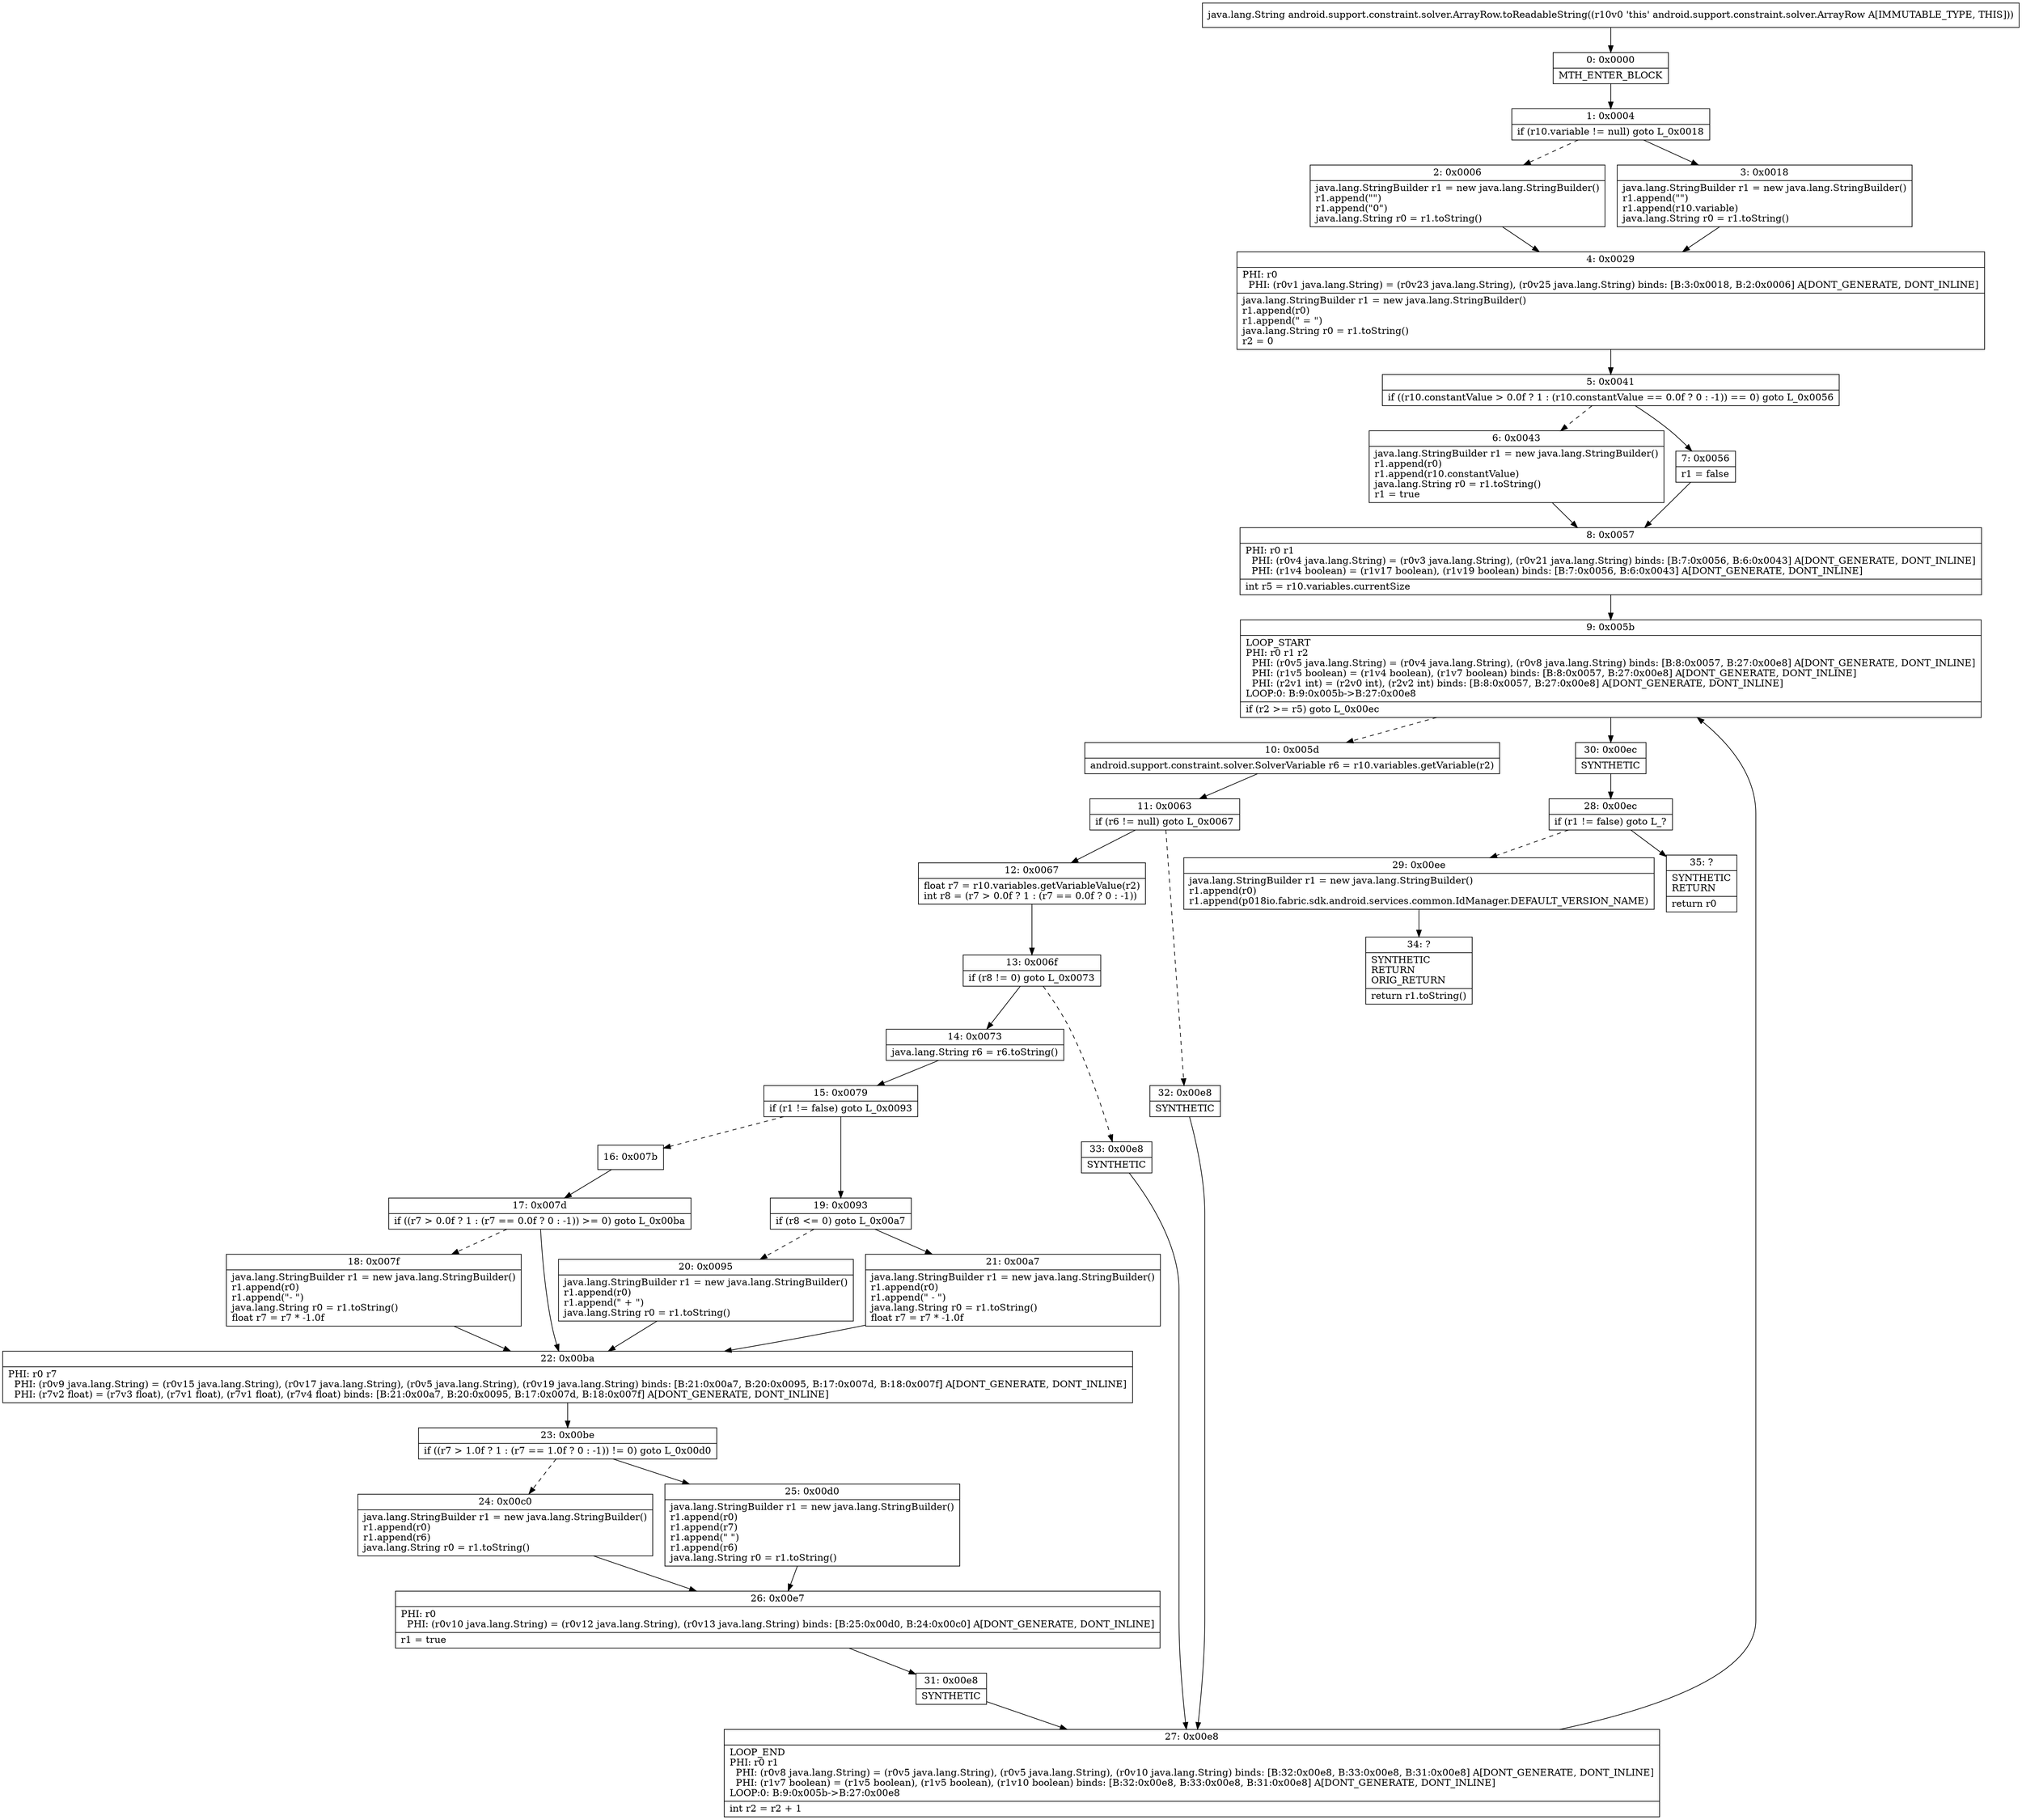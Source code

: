 digraph "CFG forandroid.support.constraint.solver.ArrayRow.toReadableString()Ljava\/lang\/String;" {
Node_0 [shape=record,label="{0\:\ 0x0000|MTH_ENTER_BLOCK\l}"];
Node_1 [shape=record,label="{1\:\ 0x0004|if (r10.variable != null) goto L_0x0018\l}"];
Node_2 [shape=record,label="{2\:\ 0x0006|java.lang.StringBuilder r1 = new java.lang.StringBuilder()\lr1.append(\"\")\lr1.append(\"0\")\ljava.lang.String r0 = r1.toString()\l}"];
Node_3 [shape=record,label="{3\:\ 0x0018|java.lang.StringBuilder r1 = new java.lang.StringBuilder()\lr1.append(\"\")\lr1.append(r10.variable)\ljava.lang.String r0 = r1.toString()\l}"];
Node_4 [shape=record,label="{4\:\ 0x0029|PHI: r0 \l  PHI: (r0v1 java.lang.String) = (r0v23 java.lang.String), (r0v25 java.lang.String) binds: [B:3:0x0018, B:2:0x0006] A[DONT_GENERATE, DONT_INLINE]\l|java.lang.StringBuilder r1 = new java.lang.StringBuilder()\lr1.append(r0)\lr1.append(\" = \")\ljava.lang.String r0 = r1.toString()\lr2 = 0\l}"];
Node_5 [shape=record,label="{5\:\ 0x0041|if ((r10.constantValue \> 0.0f ? 1 : (r10.constantValue == 0.0f ? 0 : \-1)) == 0) goto L_0x0056\l}"];
Node_6 [shape=record,label="{6\:\ 0x0043|java.lang.StringBuilder r1 = new java.lang.StringBuilder()\lr1.append(r0)\lr1.append(r10.constantValue)\ljava.lang.String r0 = r1.toString()\lr1 = true\l}"];
Node_7 [shape=record,label="{7\:\ 0x0056|r1 = false\l}"];
Node_8 [shape=record,label="{8\:\ 0x0057|PHI: r0 r1 \l  PHI: (r0v4 java.lang.String) = (r0v3 java.lang.String), (r0v21 java.lang.String) binds: [B:7:0x0056, B:6:0x0043] A[DONT_GENERATE, DONT_INLINE]\l  PHI: (r1v4 boolean) = (r1v17 boolean), (r1v19 boolean) binds: [B:7:0x0056, B:6:0x0043] A[DONT_GENERATE, DONT_INLINE]\l|int r5 = r10.variables.currentSize\l}"];
Node_9 [shape=record,label="{9\:\ 0x005b|LOOP_START\lPHI: r0 r1 r2 \l  PHI: (r0v5 java.lang.String) = (r0v4 java.lang.String), (r0v8 java.lang.String) binds: [B:8:0x0057, B:27:0x00e8] A[DONT_GENERATE, DONT_INLINE]\l  PHI: (r1v5 boolean) = (r1v4 boolean), (r1v7 boolean) binds: [B:8:0x0057, B:27:0x00e8] A[DONT_GENERATE, DONT_INLINE]\l  PHI: (r2v1 int) = (r2v0 int), (r2v2 int) binds: [B:8:0x0057, B:27:0x00e8] A[DONT_GENERATE, DONT_INLINE]\lLOOP:0: B:9:0x005b\-\>B:27:0x00e8\l|if (r2 \>= r5) goto L_0x00ec\l}"];
Node_10 [shape=record,label="{10\:\ 0x005d|android.support.constraint.solver.SolverVariable r6 = r10.variables.getVariable(r2)\l}"];
Node_11 [shape=record,label="{11\:\ 0x0063|if (r6 != null) goto L_0x0067\l}"];
Node_12 [shape=record,label="{12\:\ 0x0067|float r7 = r10.variables.getVariableValue(r2)\lint r8 = (r7 \> 0.0f ? 1 : (r7 == 0.0f ? 0 : \-1))\l}"];
Node_13 [shape=record,label="{13\:\ 0x006f|if (r8 != 0) goto L_0x0073\l}"];
Node_14 [shape=record,label="{14\:\ 0x0073|java.lang.String r6 = r6.toString()\l}"];
Node_15 [shape=record,label="{15\:\ 0x0079|if (r1 != false) goto L_0x0093\l}"];
Node_16 [shape=record,label="{16\:\ 0x007b}"];
Node_17 [shape=record,label="{17\:\ 0x007d|if ((r7 \> 0.0f ? 1 : (r7 == 0.0f ? 0 : \-1)) \>= 0) goto L_0x00ba\l}"];
Node_18 [shape=record,label="{18\:\ 0x007f|java.lang.StringBuilder r1 = new java.lang.StringBuilder()\lr1.append(r0)\lr1.append(\"\- \")\ljava.lang.String r0 = r1.toString()\lfloat r7 = r7 * \-1.0f\l}"];
Node_19 [shape=record,label="{19\:\ 0x0093|if (r8 \<= 0) goto L_0x00a7\l}"];
Node_20 [shape=record,label="{20\:\ 0x0095|java.lang.StringBuilder r1 = new java.lang.StringBuilder()\lr1.append(r0)\lr1.append(\" + \")\ljava.lang.String r0 = r1.toString()\l}"];
Node_21 [shape=record,label="{21\:\ 0x00a7|java.lang.StringBuilder r1 = new java.lang.StringBuilder()\lr1.append(r0)\lr1.append(\" \- \")\ljava.lang.String r0 = r1.toString()\lfloat r7 = r7 * \-1.0f\l}"];
Node_22 [shape=record,label="{22\:\ 0x00ba|PHI: r0 r7 \l  PHI: (r0v9 java.lang.String) = (r0v15 java.lang.String), (r0v17 java.lang.String), (r0v5 java.lang.String), (r0v19 java.lang.String) binds: [B:21:0x00a7, B:20:0x0095, B:17:0x007d, B:18:0x007f] A[DONT_GENERATE, DONT_INLINE]\l  PHI: (r7v2 float) = (r7v3 float), (r7v1 float), (r7v1 float), (r7v4 float) binds: [B:21:0x00a7, B:20:0x0095, B:17:0x007d, B:18:0x007f] A[DONT_GENERATE, DONT_INLINE]\l}"];
Node_23 [shape=record,label="{23\:\ 0x00be|if ((r7 \> 1.0f ? 1 : (r7 == 1.0f ? 0 : \-1)) != 0) goto L_0x00d0\l}"];
Node_24 [shape=record,label="{24\:\ 0x00c0|java.lang.StringBuilder r1 = new java.lang.StringBuilder()\lr1.append(r0)\lr1.append(r6)\ljava.lang.String r0 = r1.toString()\l}"];
Node_25 [shape=record,label="{25\:\ 0x00d0|java.lang.StringBuilder r1 = new java.lang.StringBuilder()\lr1.append(r0)\lr1.append(r7)\lr1.append(\" \")\lr1.append(r6)\ljava.lang.String r0 = r1.toString()\l}"];
Node_26 [shape=record,label="{26\:\ 0x00e7|PHI: r0 \l  PHI: (r0v10 java.lang.String) = (r0v12 java.lang.String), (r0v13 java.lang.String) binds: [B:25:0x00d0, B:24:0x00c0] A[DONT_GENERATE, DONT_INLINE]\l|r1 = true\l}"];
Node_27 [shape=record,label="{27\:\ 0x00e8|LOOP_END\lPHI: r0 r1 \l  PHI: (r0v8 java.lang.String) = (r0v5 java.lang.String), (r0v5 java.lang.String), (r0v10 java.lang.String) binds: [B:32:0x00e8, B:33:0x00e8, B:31:0x00e8] A[DONT_GENERATE, DONT_INLINE]\l  PHI: (r1v7 boolean) = (r1v5 boolean), (r1v5 boolean), (r1v10 boolean) binds: [B:32:0x00e8, B:33:0x00e8, B:31:0x00e8] A[DONT_GENERATE, DONT_INLINE]\lLOOP:0: B:9:0x005b\-\>B:27:0x00e8\l|int r2 = r2 + 1\l}"];
Node_28 [shape=record,label="{28\:\ 0x00ec|if (r1 != false) goto L_?\l}"];
Node_29 [shape=record,label="{29\:\ 0x00ee|java.lang.StringBuilder r1 = new java.lang.StringBuilder()\lr1.append(r0)\lr1.append(p018io.fabric.sdk.android.services.common.IdManager.DEFAULT_VERSION_NAME)\l}"];
Node_30 [shape=record,label="{30\:\ 0x00ec|SYNTHETIC\l}"];
Node_31 [shape=record,label="{31\:\ 0x00e8|SYNTHETIC\l}"];
Node_32 [shape=record,label="{32\:\ 0x00e8|SYNTHETIC\l}"];
Node_33 [shape=record,label="{33\:\ 0x00e8|SYNTHETIC\l}"];
Node_34 [shape=record,label="{34\:\ ?|SYNTHETIC\lRETURN\lORIG_RETURN\l|return r1.toString()\l}"];
Node_35 [shape=record,label="{35\:\ ?|SYNTHETIC\lRETURN\l|return r0\l}"];
MethodNode[shape=record,label="{java.lang.String android.support.constraint.solver.ArrayRow.toReadableString((r10v0 'this' android.support.constraint.solver.ArrayRow A[IMMUTABLE_TYPE, THIS])) }"];
MethodNode -> Node_0;
Node_0 -> Node_1;
Node_1 -> Node_2[style=dashed];
Node_1 -> Node_3;
Node_2 -> Node_4;
Node_3 -> Node_4;
Node_4 -> Node_5;
Node_5 -> Node_6[style=dashed];
Node_5 -> Node_7;
Node_6 -> Node_8;
Node_7 -> Node_8;
Node_8 -> Node_9;
Node_9 -> Node_10[style=dashed];
Node_9 -> Node_30;
Node_10 -> Node_11;
Node_11 -> Node_12;
Node_11 -> Node_32[style=dashed];
Node_12 -> Node_13;
Node_13 -> Node_14;
Node_13 -> Node_33[style=dashed];
Node_14 -> Node_15;
Node_15 -> Node_16[style=dashed];
Node_15 -> Node_19;
Node_16 -> Node_17;
Node_17 -> Node_18[style=dashed];
Node_17 -> Node_22;
Node_18 -> Node_22;
Node_19 -> Node_20[style=dashed];
Node_19 -> Node_21;
Node_20 -> Node_22;
Node_21 -> Node_22;
Node_22 -> Node_23;
Node_23 -> Node_24[style=dashed];
Node_23 -> Node_25;
Node_24 -> Node_26;
Node_25 -> Node_26;
Node_26 -> Node_31;
Node_27 -> Node_9;
Node_28 -> Node_29[style=dashed];
Node_28 -> Node_35;
Node_29 -> Node_34;
Node_30 -> Node_28;
Node_31 -> Node_27;
Node_32 -> Node_27;
Node_33 -> Node_27;
}

